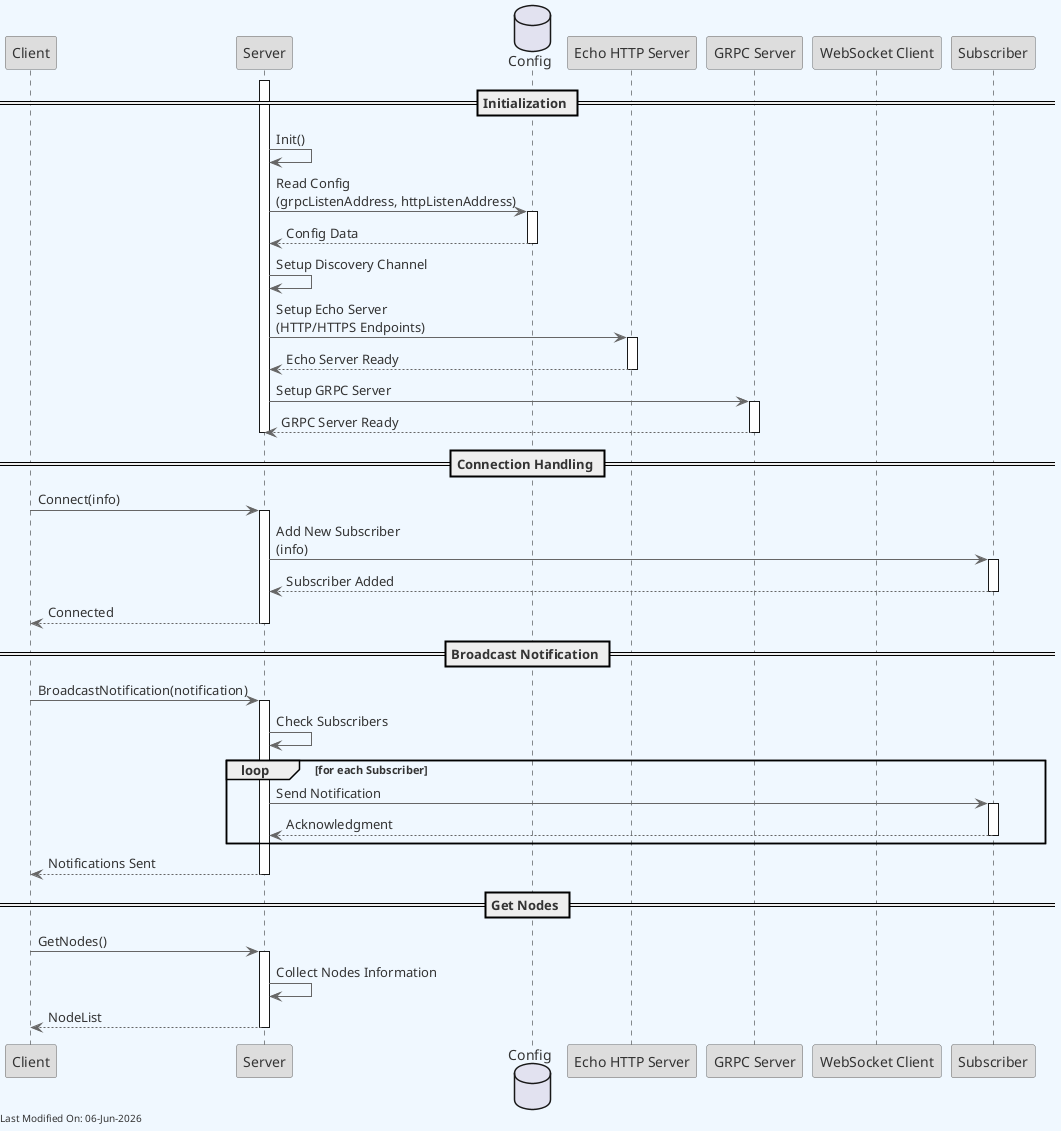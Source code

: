 @startuml
skinparam backgroundColor #F0F8FF
skinparam defaultFontColor #333333
skinparam arrowColor #666666

' Define borders for all elements
skinparam entity {
  BorderColor #666666
  BackgroundColor #DDDDDD
}

skinparam control {
  BorderColor #666666
  BackgroundColor #DDDDDD
}

skinparam participant {
  BorderColor #666666
  BackgroundColor #DDDDDD
}



participant Client
participant "Server" as S
database "Config" as C
participant "Echo HTTP Server" as E
participant "GRPC Server" as G
participant "WebSocket Client" as W
participant "Subscriber" as Sub

== Initialization ==
activate S
S -> S : Init()
S -> C : Read Config\n(grpcListenAddress, httpListenAddress)
activate C
C --> S : Config Data
deactivate C
S -> S : Setup Discovery Channel
S -> E : Setup Echo Server\n(HTTP/HTTPS Endpoints)
activate E
E --> S : Echo Server Ready
deactivate E
S -> G : Setup GRPC Server
activate G
G --> S : GRPC Server Ready
deactivate G
deactivate S

== Connection Handling ==
Client -> S : Connect(info)
activate S
S -> Sub : Add New Subscriber\n(info)
activate Sub
Sub --> S : Subscriber Added
deactivate Sub
S --> Client : Connected
deactivate S

== Broadcast Notification ==
Client -> S : BroadcastNotification(notification)
activate S
S -> S : Check Subscribers
loop for each Subscriber
    S -> Sub : Send Notification
    activate Sub
    Sub --> S : Acknowledgment
    deactivate Sub
end
S --> Client : Notifications Sent
deactivate S

== Get Nodes ==
Client -> S : GetNodes()
activate S
S -> S : Collect Nodes Information
S --> Client : NodeList
deactivate S

left footer Last Modified On: %date("dd-MMM-yyyy")

@enduml
